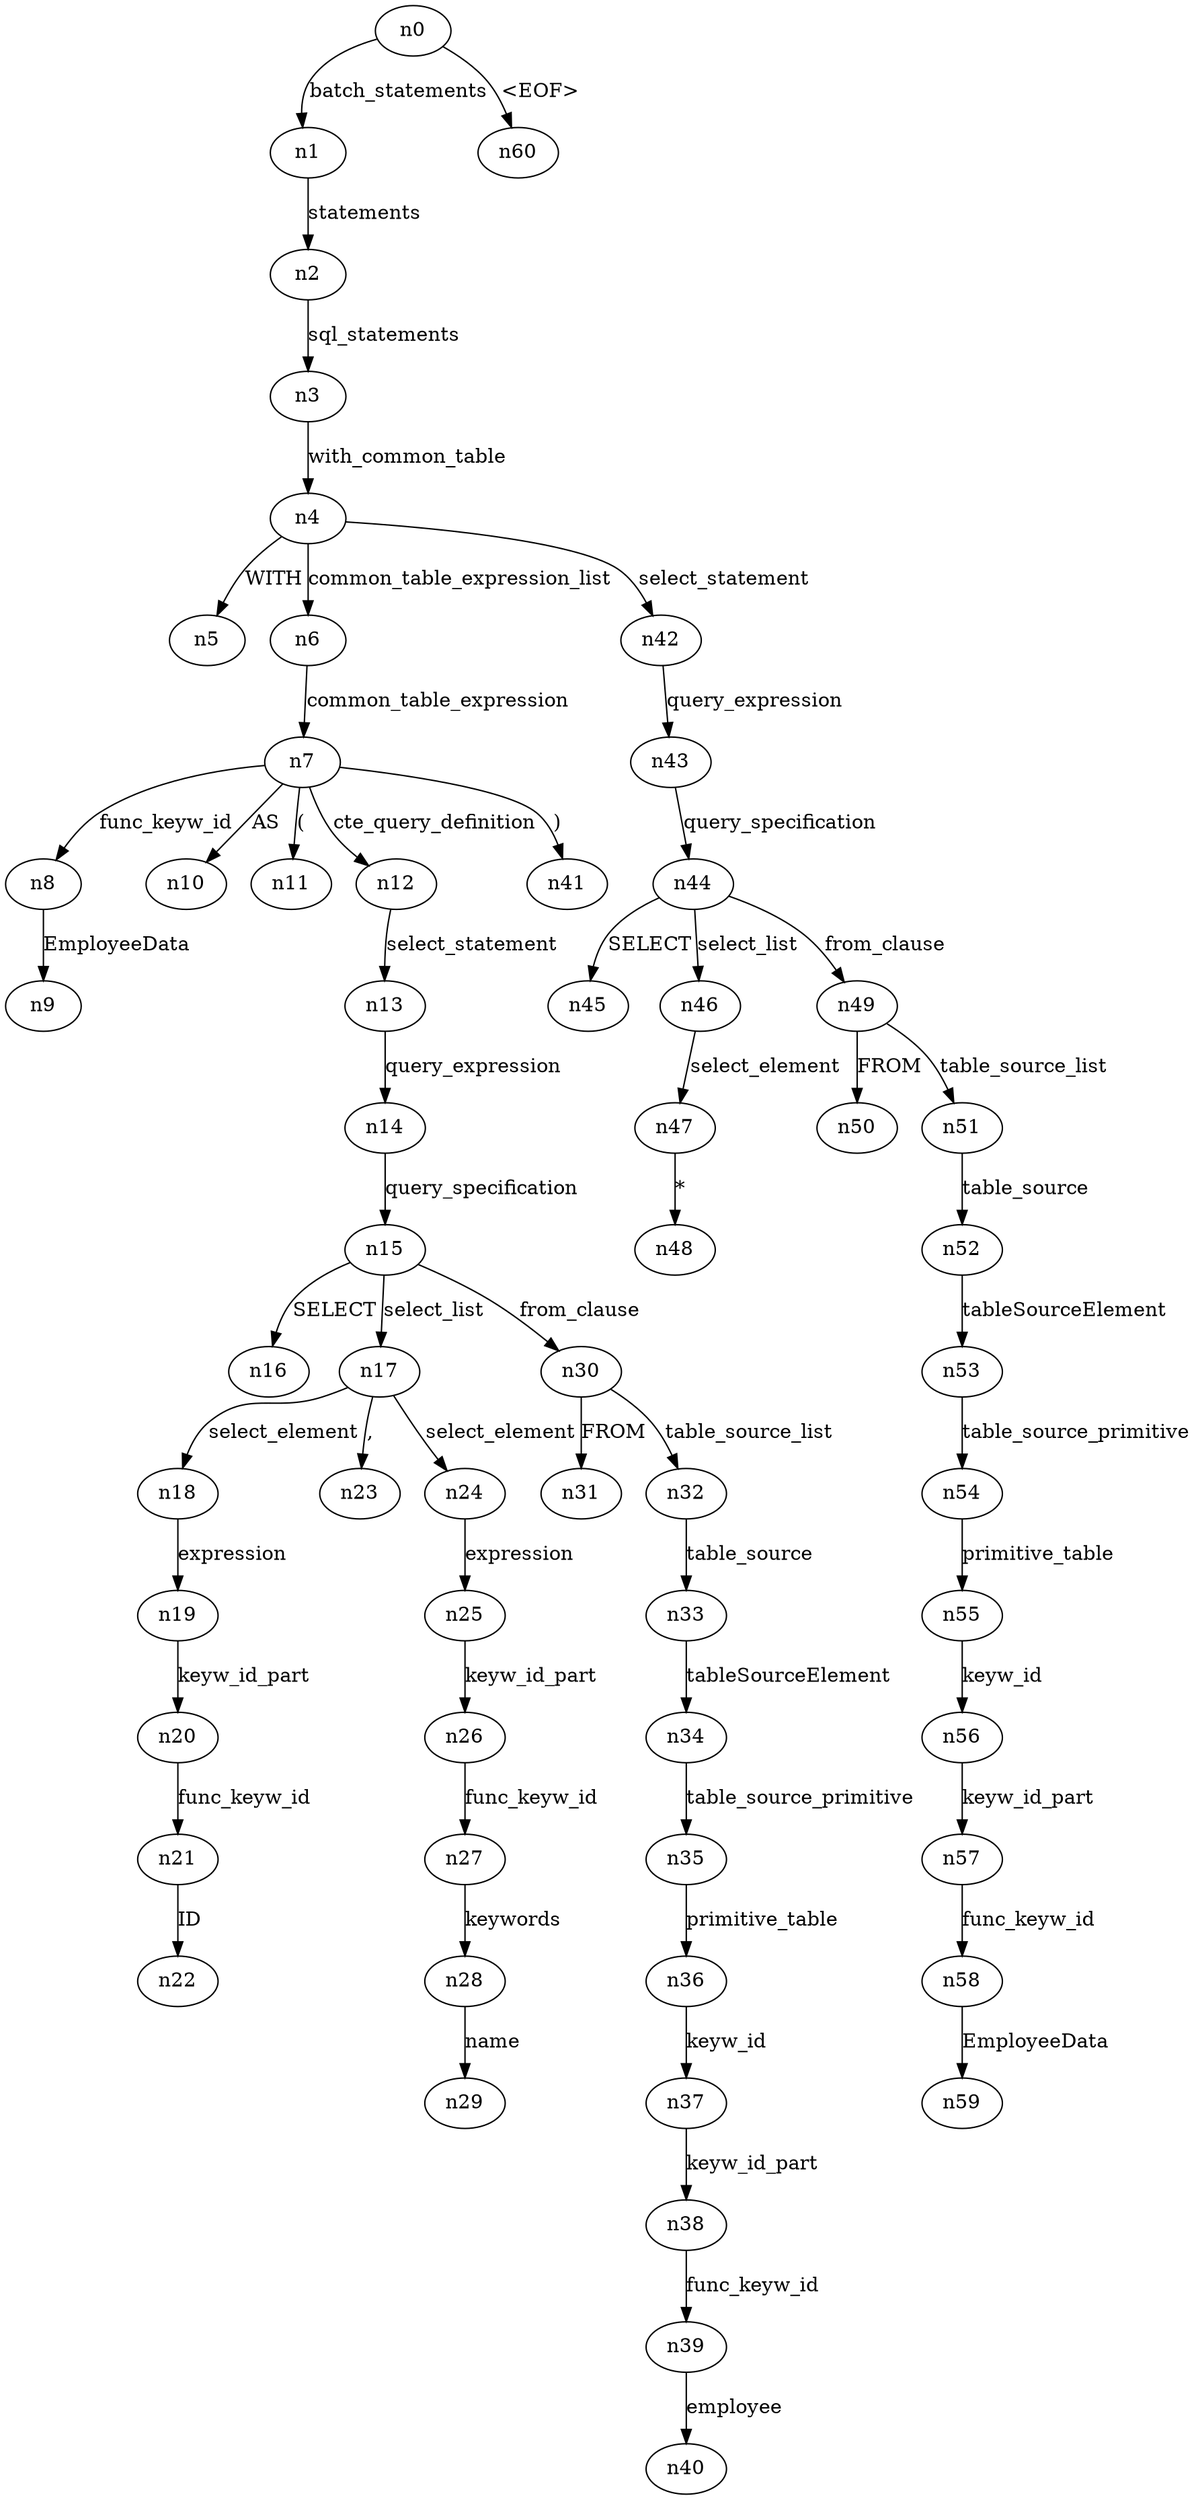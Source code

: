 digraph ParseTree {
  n0 -> n1 [label="batch_statements"];
  n1 -> n2 [label="statements"];
  n2 -> n3 [label="sql_statements"];
  n3 -> n4 [label="with_common_table"];
  n4 -> n5 [label="WITH"];
  n4 -> n6 [label="common_table_expression_list"];
  n6 -> n7 [label="common_table_expression"];
  n7 -> n8 [label="func_keyw_id"];
  n8 -> n9 [label="EmployeeData"];
  n7 -> n10 [label="AS"];
  n7 -> n11 [label="("];
  n7 -> n12 [label="cte_query_definition"];
  n12 -> n13 [label="select_statement"];
  n13 -> n14 [label="query_expression"];
  n14 -> n15 [label="query_specification"];
  n15 -> n16 [label="SELECT"];
  n15 -> n17 [label="select_list"];
  n17 -> n18 [label="select_element"];
  n18 -> n19 [label="expression"];
  n19 -> n20 [label="keyw_id_part"];
  n20 -> n21 [label="func_keyw_id"];
  n21 -> n22 [label="ID"];
  n17 -> n23 [label=","];
  n17 -> n24 [label="select_element"];
  n24 -> n25 [label="expression"];
  n25 -> n26 [label="keyw_id_part"];
  n26 -> n27 [label="func_keyw_id"];
  n27 -> n28 [label="keywords"];
  n28 -> n29 [label="name"];
  n15 -> n30 [label="from_clause"];
  n30 -> n31 [label="FROM"];
  n30 -> n32 [label="table_source_list"];
  n32 -> n33 [label="table_source"];
  n33 -> n34 [label="tableSourceElement"];
  n34 -> n35 [label="table_source_primitive"];
  n35 -> n36 [label="primitive_table"];
  n36 -> n37 [label="keyw_id"];
  n37 -> n38 [label="keyw_id_part"];
  n38 -> n39 [label="func_keyw_id"];
  n39 -> n40 [label="employee"];
  n7 -> n41 [label=")"];
  n4 -> n42 [label="select_statement"];
  n42 -> n43 [label="query_expression"];
  n43 -> n44 [label="query_specification"];
  n44 -> n45 [label="SELECT"];
  n44 -> n46 [label="select_list"];
  n46 -> n47 [label="select_element"];
  n47 -> n48 [label="*"];
  n44 -> n49 [label="from_clause"];
  n49 -> n50 [label="FROM"];
  n49 -> n51 [label="table_source_list"];
  n51 -> n52 [label="table_source"];
  n52 -> n53 [label="tableSourceElement"];
  n53 -> n54 [label="table_source_primitive"];
  n54 -> n55 [label="primitive_table"];
  n55 -> n56 [label="keyw_id"];
  n56 -> n57 [label="keyw_id_part"];
  n57 -> n58 [label="func_keyw_id"];
  n58 -> n59 [label="EmployeeData"];
  n0 -> n60 [label="<EOF>"];
}